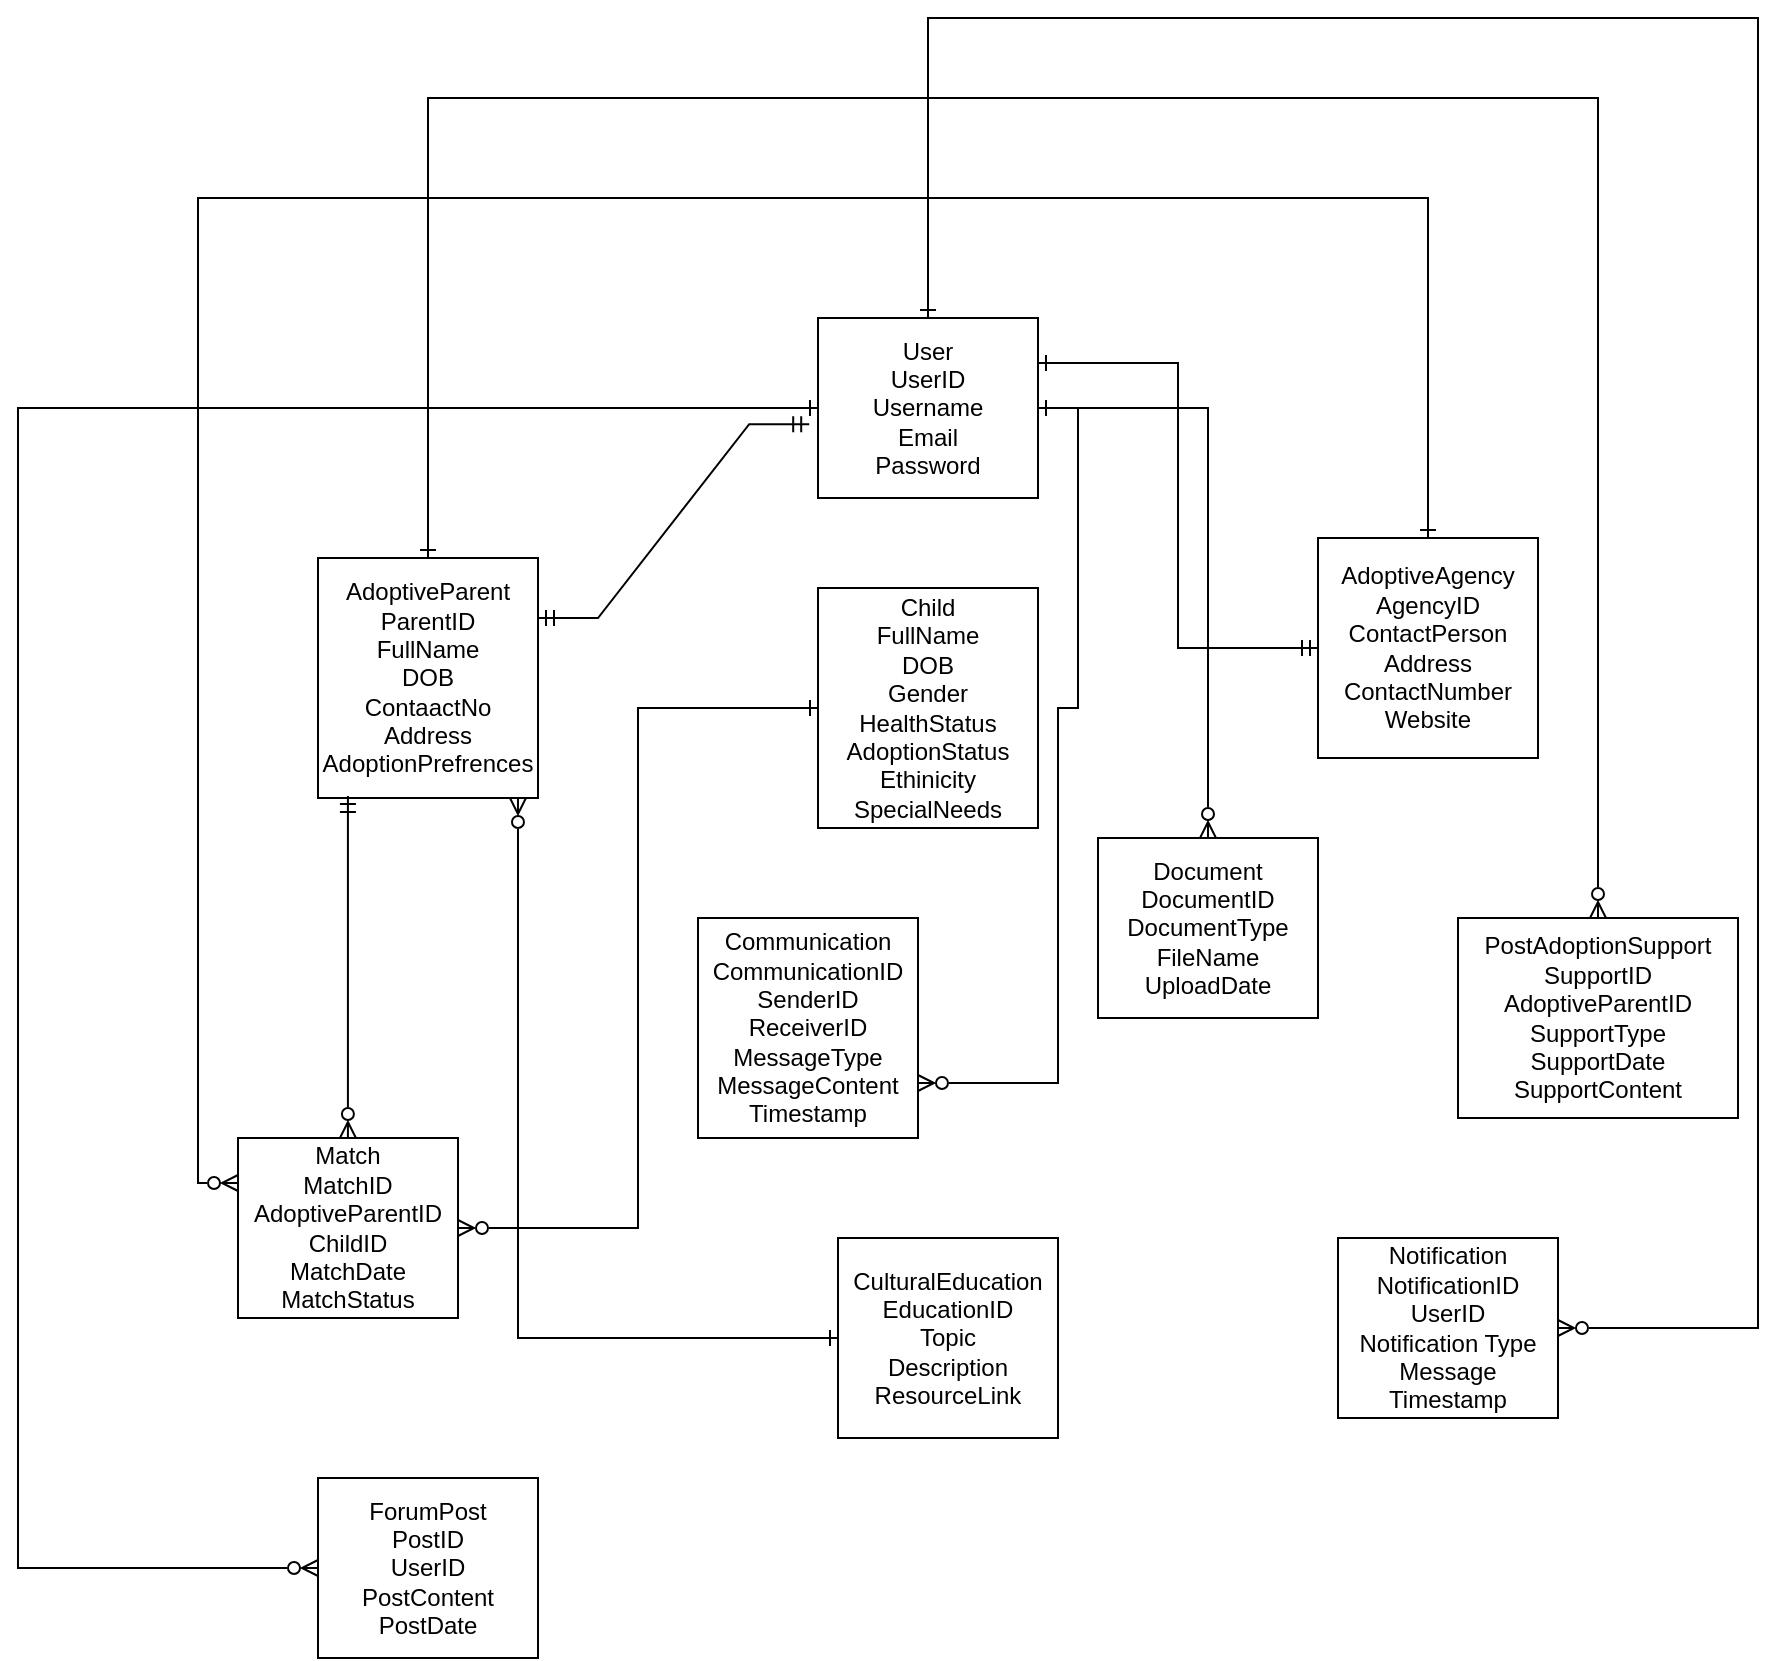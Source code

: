 <mxfile version="22.1.0" type="google">
  <diagram name="Page-1" id="WOMISW4U0tKJkoKHVBkt">
    <mxGraphModel dx="2236" dy="785" grid="1" gridSize="10" guides="1" tooltips="1" connect="1" arrows="1" fold="1" page="1" pageScale="1" pageWidth="850" pageHeight="1100" math="0" shadow="0">
      <root>
        <mxCell id="0" />
        <mxCell id="1" parent="0" />
        <mxCell id="fYRVi1QwP9qfaBls7FZP-10" style="edgeStyle=orthogonalEdgeStyle;rounded=0;orthogonalLoop=1;jettySize=auto;html=1;entryX=1;entryY=0.75;entryDx=0;entryDy=0;endArrow=ERzeroToMany;endFill=0;startArrow=ERone;startFill=0;" parent="1" source="FTRnI5HDGNRaMvJ9vNC1-1" target="FTRnI5HDGNRaMvJ9vNC1-12" edge="1">
          <mxGeometry relative="1" as="geometry">
            <Array as="points">
              <mxPoint x="470" y="215" />
              <mxPoint x="470" y="365" />
              <mxPoint x="460" y="365" />
              <mxPoint x="460" y="553" />
            </Array>
          </mxGeometry>
        </mxCell>
        <mxCell id="fYRVi1QwP9qfaBls7FZP-11" style="edgeStyle=orthogonalEdgeStyle;rounded=0;orthogonalLoop=1;jettySize=auto;html=1;entryX=0.5;entryY=0;entryDx=0;entryDy=0;endArrow=ERzeroToMany;endFill=0;startArrow=ERone;startFill=0;" parent="1" source="FTRnI5HDGNRaMvJ9vNC1-1" target="FTRnI5HDGNRaMvJ9vNC1-3" edge="1">
          <mxGeometry relative="1" as="geometry" />
        </mxCell>
        <mxCell id="fYRVi1QwP9qfaBls7FZP-13" style="edgeStyle=orthogonalEdgeStyle;rounded=0;orthogonalLoop=1;jettySize=auto;html=1;entryX=0;entryY=0.5;entryDx=0;entryDy=0;endArrow=ERzeroToMany;endFill=0;startArrow=ERone;startFill=0;" parent="1" source="FTRnI5HDGNRaMvJ9vNC1-1" target="FTRnI5HDGNRaMvJ9vNC1-8" edge="1">
          <mxGeometry relative="1" as="geometry">
            <mxPoint x="-30" y="800" as="targetPoint" />
            <Array as="points">
              <mxPoint x="-60" y="215" />
              <mxPoint x="-60" y="795" />
            </Array>
          </mxGeometry>
        </mxCell>
        <mxCell id="fYRVi1QwP9qfaBls7FZP-16" style="edgeStyle=orthogonalEdgeStyle;rounded=0;orthogonalLoop=1;jettySize=auto;html=1;endArrow=ERzeroToMany;endFill=0;startArrow=ERone;startFill=0;" parent="1" source="FTRnI5HDGNRaMvJ9vNC1-1" target="FTRnI5HDGNRaMvJ9vNC1-4" edge="1">
          <mxGeometry relative="1" as="geometry">
            <Array as="points">
              <mxPoint x="395" y="20" />
              <mxPoint x="810" y="20" />
              <mxPoint x="810" y="675" />
            </Array>
          </mxGeometry>
        </mxCell>
        <mxCell id="FTRnI5HDGNRaMvJ9vNC1-1" value="User&lt;br&gt;UserID&lt;br&gt;Username&lt;br&gt;Email&lt;br&gt;Password" style="html=1;whiteSpace=wrap;" parent="1" vertex="1">
          <mxGeometry x="340" y="170" width="110" height="90" as="geometry" />
        </mxCell>
        <mxCell id="fYRVi1QwP9qfaBls7FZP-7" style="edgeStyle=orthogonalEdgeStyle;rounded=0;orthogonalLoop=1;jettySize=auto;html=1;entryX=0;entryY=0.5;entryDx=0;entryDy=0;startArrow=ERzeroToMany;startFill=0;endArrow=ERone;endFill=0;" parent="1" source="FTRnI5HDGNRaMvJ9vNC1-2" target="FTRnI5HDGNRaMvJ9vNC1-7" edge="1">
          <mxGeometry relative="1" as="geometry" />
        </mxCell>
        <mxCell id="FTRnI5HDGNRaMvJ9vNC1-2" value="Match&lt;br&gt;MatchID&lt;br&gt;AdoptiveParentID&lt;br&gt;ChildID&lt;br&gt;MatchDate&lt;br&gt;MatchStatus" style="html=1;whiteSpace=wrap;" parent="1" vertex="1">
          <mxGeometry x="50" y="580" width="110" height="90" as="geometry" />
        </mxCell>
        <mxCell id="FTRnI5HDGNRaMvJ9vNC1-3" value="Document&lt;br&gt;DocumentID&lt;br&gt;DocumentType&lt;br&gt;FileName&lt;br&gt;UploadDate" style="html=1;whiteSpace=wrap;" parent="1" vertex="1">
          <mxGeometry x="480" y="430" width="110" height="90" as="geometry" />
        </mxCell>
        <mxCell id="FTRnI5HDGNRaMvJ9vNC1-4" value="Notification&lt;br&gt;NotificationID&lt;br&gt;UserID&lt;br&gt;Notification Type&lt;br&gt;Message&lt;br&gt;Timestamp" style="html=1;whiteSpace=wrap;" parent="1" vertex="1">
          <mxGeometry x="600" y="630" width="110" height="90" as="geometry" />
        </mxCell>
        <mxCell id="fYRVi1QwP9qfaBls7FZP-12" style="edgeStyle=orthogonalEdgeStyle;rounded=0;orthogonalLoop=1;jettySize=auto;html=1;endArrow=ERzeroToMany;endFill=0;startArrow=ERone;startFill=0;" parent="1" source="FTRnI5HDGNRaMvJ9vNC1-6" target="FTRnI5HDGNRaMvJ9vNC1-11" edge="1">
          <mxGeometry relative="1" as="geometry">
            <Array as="points">
              <mxPoint x="145" y="60" />
              <mxPoint x="730" y="60" />
            </Array>
          </mxGeometry>
        </mxCell>
        <mxCell id="FTRnI5HDGNRaMvJ9vNC1-6" value="AdoptiveParent&lt;br&gt;ParentID&lt;br&gt;FullName&lt;br&gt;DOB&lt;br&gt;ContaactNo&lt;br&gt;Address&lt;br&gt;AdoptionPrefrences" style="html=1;whiteSpace=wrap;" parent="1" vertex="1">
          <mxGeometry x="90" y="290" width="110" height="120" as="geometry" />
        </mxCell>
        <mxCell id="FTRnI5HDGNRaMvJ9vNC1-7" value="Child&lt;br&gt;FullName&lt;br&gt;DOB&lt;br&gt;Gender&lt;br&gt;HealthStatus&lt;br&gt;AdoptionStatus&lt;br&gt;Ethinicity&lt;br&gt;SpecialNeeds" style="html=1;whiteSpace=wrap;" parent="1" vertex="1">
          <mxGeometry x="340" y="305" width="110" height="120" as="geometry" />
        </mxCell>
        <mxCell id="FTRnI5HDGNRaMvJ9vNC1-8" value="ForumPost&lt;br&gt;PostID&lt;br&gt;UserID&lt;br&gt;PostContent&lt;br&gt;PostDate" style="html=1;whiteSpace=wrap;" parent="1" vertex="1">
          <mxGeometry x="90" y="750" width="110" height="90" as="geometry" />
        </mxCell>
        <mxCell id="FTRnI5HDGNRaMvJ9vNC1-9" value="CulturalEducation&lt;br&gt;EducationID&lt;br&gt;Topic&lt;br&gt;Description&lt;br&gt;ResourceLink" style="html=1;whiteSpace=wrap;" parent="1" vertex="1">
          <mxGeometry x="350" y="630" width="110" height="100" as="geometry" />
        </mxCell>
        <mxCell id="FTRnI5HDGNRaMvJ9vNC1-11" value="PostAdoptionSupport&lt;br&gt;SupportID&lt;br&gt;AdoptiveParentID&lt;br&gt;SupportType&lt;br&gt;SupportDate&lt;br&gt;SupportContent" style="html=1;whiteSpace=wrap;" parent="1" vertex="1">
          <mxGeometry x="660" y="470" width="140" height="100" as="geometry" />
        </mxCell>
        <mxCell id="FTRnI5HDGNRaMvJ9vNC1-12" value="Communication&lt;br&gt;CommunicationID&lt;br&gt;SenderID&lt;br&gt;ReceiverID&lt;br&gt;MessageType&lt;br&gt;MessageContent&lt;br&gt;Timestamp" style="html=1;whiteSpace=wrap;" parent="1" vertex="1">
          <mxGeometry x="280" y="470" width="110" height="110" as="geometry" />
        </mxCell>
        <mxCell id="fYRVi1QwP9qfaBls7FZP-4" style="edgeStyle=orthogonalEdgeStyle;rounded=0;orthogonalLoop=1;jettySize=auto;html=1;entryX=1;entryY=0.25;entryDx=0;entryDy=0;endArrow=ERone;endFill=0;startArrow=ERmandOne;startFill=0;" parent="1" source="FTRnI5HDGNRaMvJ9vNC1-15" target="FTRnI5HDGNRaMvJ9vNC1-1" edge="1">
          <mxGeometry relative="1" as="geometry" />
        </mxCell>
        <mxCell id="fYRVi1QwP9qfaBls7FZP-8" style="edgeStyle=orthogonalEdgeStyle;rounded=0;orthogonalLoop=1;jettySize=auto;html=1;entryX=0;entryY=0.25;entryDx=0;entryDy=0;startArrow=ERone;startFill=0;endArrow=ERzeroToMany;endFill=0;" parent="1" source="FTRnI5HDGNRaMvJ9vNC1-15" target="FTRnI5HDGNRaMvJ9vNC1-2" edge="1">
          <mxGeometry relative="1" as="geometry">
            <Array as="points">
              <mxPoint x="645" y="110" />
              <mxPoint x="30" y="110" />
              <mxPoint x="30" y="603" />
            </Array>
          </mxGeometry>
        </mxCell>
        <mxCell id="FTRnI5HDGNRaMvJ9vNC1-15" value="AdoptiveAgency&lt;br&gt;AgencyID&lt;br&gt;ContactPerson&lt;br&gt;Address&lt;br&gt;ContactNumber&lt;br&gt;Website" style="html=1;whiteSpace=wrap;" parent="1" vertex="1">
          <mxGeometry x="590" y="280" width="110" height="110" as="geometry" />
        </mxCell>
        <mxCell id="fYRVi1QwP9qfaBls7FZP-3" value="" style="edgeStyle=entityRelationEdgeStyle;fontSize=12;html=1;endArrow=ERmandOne;startArrow=ERmandOne;rounded=0;entryX=-0.04;entryY=0.59;entryDx=0;entryDy=0;entryPerimeter=0;exitX=1;exitY=0.25;exitDx=0;exitDy=0;exitPerimeter=0;" parent="1" source="FTRnI5HDGNRaMvJ9vNC1-6" target="FTRnI5HDGNRaMvJ9vNC1-1" edge="1">
          <mxGeometry width="100" height="100" relative="1" as="geometry">
            <mxPoint x="210" y="320" as="sourcePoint" />
            <mxPoint x="310" y="220" as="targetPoint" />
          </mxGeometry>
        </mxCell>
        <mxCell id="fYRVi1QwP9qfaBls7FZP-6" style="edgeStyle=orthogonalEdgeStyle;rounded=0;orthogonalLoop=1;jettySize=auto;html=1;entryX=0.136;entryY=0.992;entryDx=0;entryDy=0;entryPerimeter=0;endArrow=ERmandOne;endFill=0;startArrow=ERzeroToMany;startFill=0;" parent="1" source="FTRnI5HDGNRaMvJ9vNC1-2" target="FTRnI5HDGNRaMvJ9vNC1-6" edge="1">
          <mxGeometry relative="1" as="geometry" />
        </mxCell>
        <mxCell id="fYRVi1QwP9qfaBls7FZP-14" style="edgeStyle=orthogonalEdgeStyle;rounded=0;orthogonalLoop=1;jettySize=auto;html=1;entryX=0.909;entryY=1;entryDx=0;entryDy=0;entryPerimeter=0;endArrow=ERzeroToMany;endFill=0;startArrow=ERone;startFill=0;" parent="1" source="FTRnI5HDGNRaMvJ9vNC1-9" target="FTRnI5HDGNRaMvJ9vNC1-6" edge="1">
          <mxGeometry relative="1" as="geometry" />
        </mxCell>
      </root>
    </mxGraphModel>
  </diagram>
</mxfile>
